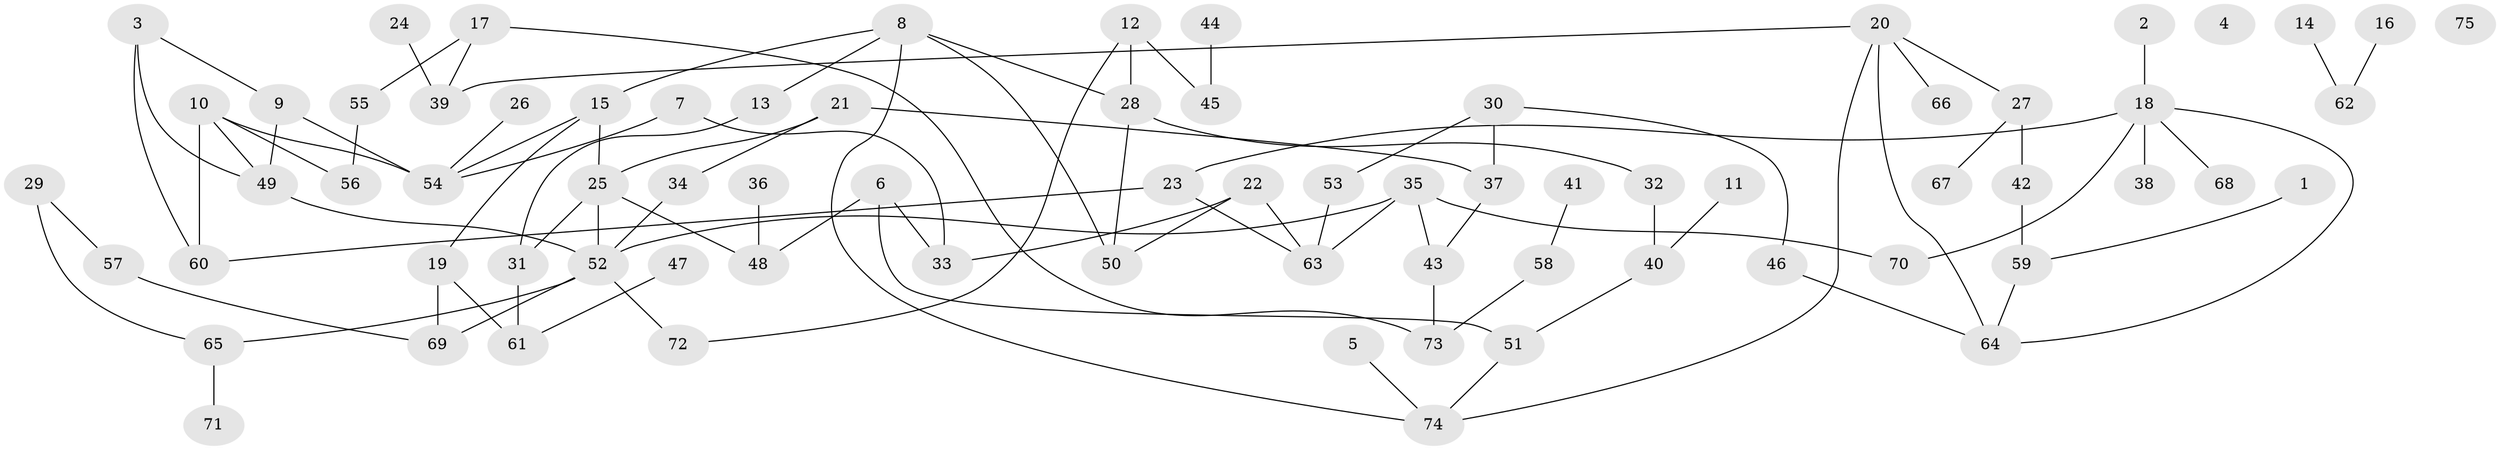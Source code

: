 // Generated by graph-tools (version 1.1) at 2025/49/03/09/25 03:49:05]
// undirected, 75 vertices, 96 edges
graph export_dot {
graph [start="1"]
  node [color=gray90,style=filled];
  1;
  2;
  3;
  4;
  5;
  6;
  7;
  8;
  9;
  10;
  11;
  12;
  13;
  14;
  15;
  16;
  17;
  18;
  19;
  20;
  21;
  22;
  23;
  24;
  25;
  26;
  27;
  28;
  29;
  30;
  31;
  32;
  33;
  34;
  35;
  36;
  37;
  38;
  39;
  40;
  41;
  42;
  43;
  44;
  45;
  46;
  47;
  48;
  49;
  50;
  51;
  52;
  53;
  54;
  55;
  56;
  57;
  58;
  59;
  60;
  61;
  62;
  63;
  64;
  65;
  66;
  67;
  68;
  69;
  70;
  71;
  72;
  73;
  74;
  75;
  1 -- 59;
  2 -- 18;
  3 -- 9;
  3 -- 49;
  3 -- 60;
  5 -- 74;
  6 -- 33;
  6 -- 48;
  6 -- 51;
  7 -- 33;
  7 -- 54;
  8 -- 13;
  8 -- 15;
  8 -- 28;
  8 -- 50;
  8 -- 74;
  9 -- 49;
  9 -- 54;
  10 -- 49;
  10 -- 54;
  10 -- 56;
  10 -- 60;
  11 -- 40;
  12 -- 28;
  12 -- 45;
  12 -- 72;
  13 -- 31;
  14 -- 62;
  15 -- 19;
  15 -- 25;
  15 -- 54;
  16 -- 62;
  17 -- 39;
  17 -- 55;
  17 -- 73;
  18 -- 23;
  18 -- 38;
  18 -- 64;
  18 -- 68;
  18 -- 70;
  19 -- 61;
  19 -- 69;
  20 -- 27;
  20 -- 39;
  20 -- 64;
  20 -- 66;
  20 -- 74;
  21 -- 25;
  21 -- 34;
  21 -- 37;
  22 -- 33;
  22 -- 50;
  22 -- 63;
  23 -- 60;
  23 -- 63;
  24 -- 39;
  25 -- 31;
  25 -- 48;
  25 -- 52;
  26 -- 54;
  27 -- 42;
  27 -- 67;
  28 -- 32;
  28 -- 50;
  29 -- 57;
  29 -- 65;
  30 -- 37;
  30 -- 46;
  30 -- 53;
  31 -- 61;
  32 -- 40;
  34 -- 52;
  35 -- 43;
  35 -- 52;
  35 -- 63;
  35 -- 70;
  36 -- 48;
  37 -- 43;
  40 -- 51;
  41 -- 58;
  42 -- 59;
  43 -- 73;
  44 -- 45;
  46 -- 64;
  47 -- 61;
  49 -- 52;
  51 -- 74;
  52 -- 65;
  52 -- 69;
  52 -- 72;
  53 -- 63;
  55 -- 56;
  57 -- 69;
  58 -- 73;
  59 -- 64;
  65 -- 71;
}
